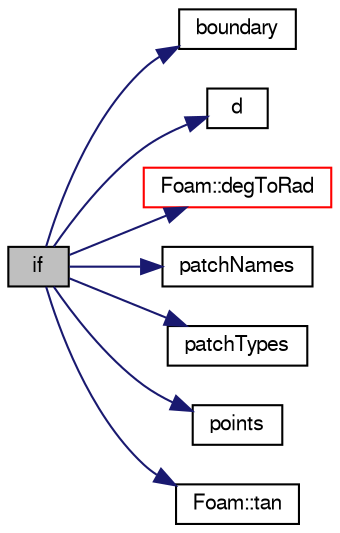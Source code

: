 digraph "if"
{
  bgcolor="transparent";
  edge [fontname="FreeSans",fontsize="10",labelfontname="FreeSans",labelfontsize="10"];
  node [fontname="FreeSans",fontsize="10",shape=record];
  rankdir="LR";
  Node3191 [label="if",height=0.2,width=0.4,color="black", fillcolor="grey75", style="filled", fontcolor="black"];
  Node3191 -> Node3192 [color="midnightblue",fontsize="10",style="solid",fontname="FreeSans"];
  Node3192 [label="boundary",height=0.2,width=0.4,color="black",URL="$a17900.html#a658027ecaee450b6533bd8d019d2c1f5"];
  Node3191 -> Node3193 [color="midnightblue",fontsize="10",style="solid",fontname="FreeSans"];
  Node3193 [label="d",height=0.2,width=0.4,color="black",URL="$a38951.html#aa182a9055736468dd160f12649a01fd1"];
  Node3191 -> Node3194 [color="midnightblue",fontsize="10",style="solid",fontname="FreeSans"];
  Node3194 [label="Foam::degToRad",height=0.2,width=0.4,color="red",URL="$a21124.html#af706f965be4d1457b0f1e7fade1c0118",tooltip="Conversion from degrees to radians. "];
  Node3191 -> Node3196 [color="midnightblue",fontsize="10",style="solid",fontname="FreeSans"];
  Node3196 [label="patchNames",height=0.2,width=0.4,color="black",URL="$a17900.html#a2b0b0d262376a4021c85e70b012ebe4e"];
  Node3191 -> Node3197 [color="midnightblue",fontsize="10",style="solid",fontname="FreeSans"];
  Node3197 [label="patchTypes",height=0.2,width=0.4,color="black",URL="$a17900.html#a07847cae401d1d6209dfa6c6da92093d"];
  Node3191 -> Node3198 [color="midnightblue",fontsize="10",style="solid",fontname="FreeSans"];
  Node3198 [label="points",height=0.2,width=0.4,color="black",URL="$a17900.html#a43f0c6ecb5f777015da64f362c5e2739"];
  Node3191 -> Node3199 [color="midnightblue",fontsize="10",style="solid",fontname="FreeSans"];
  Node3199 [label="Foam::tan",height=0.2,width=0.4,color="black",URL="$a21124.html#a18940c864aa0256e0d61061dbfe23243"];
}
